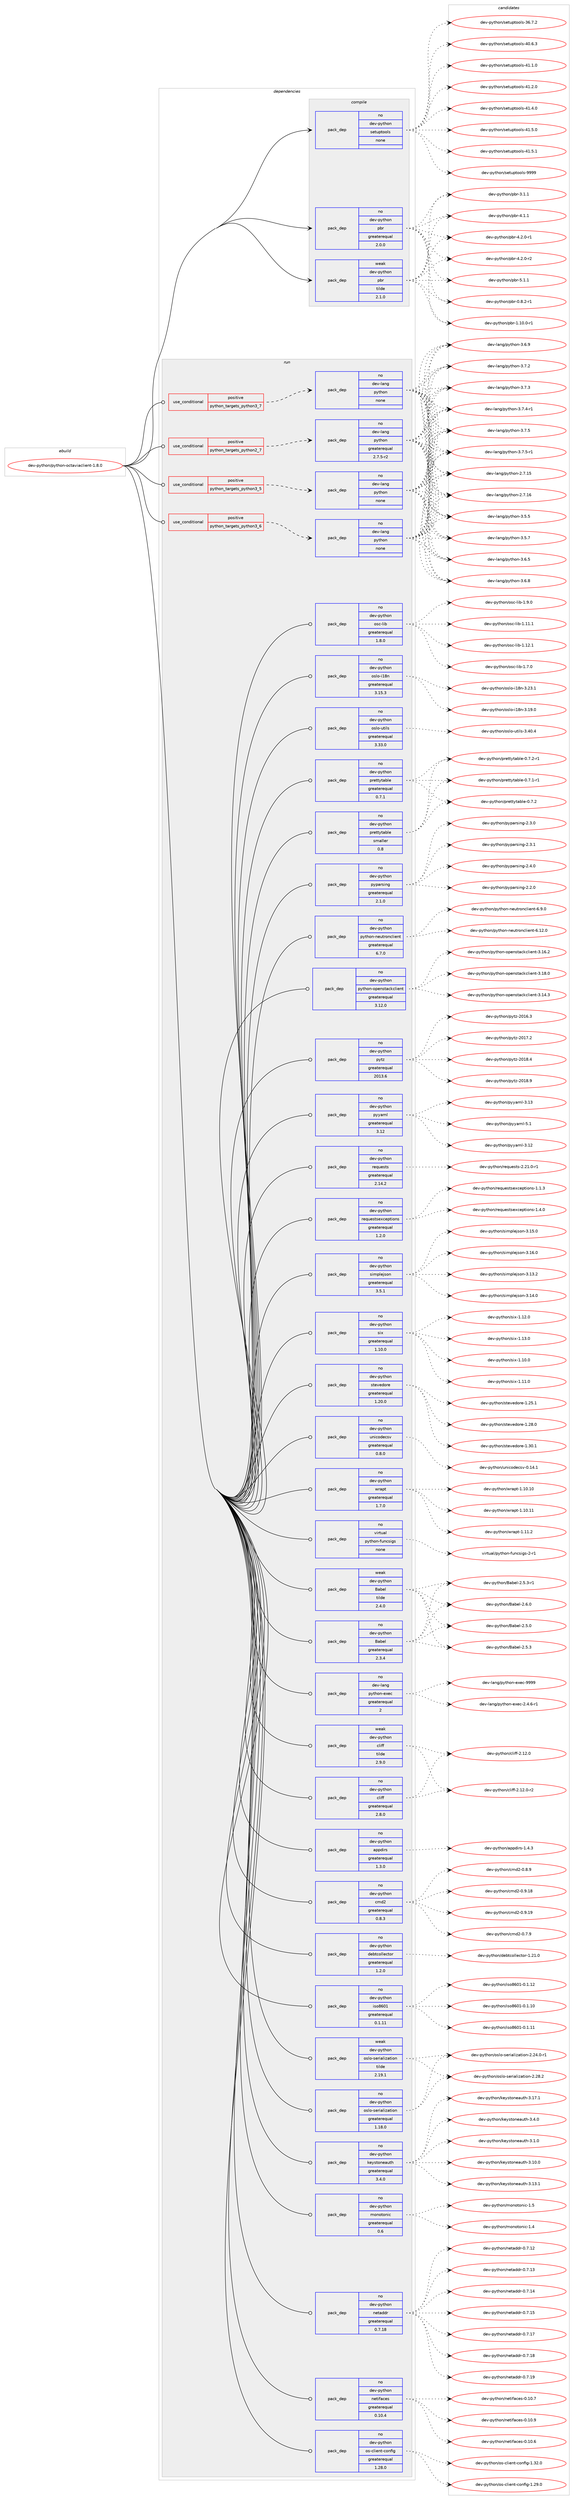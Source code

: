 digraph prolog {

# *************
# Graph options
# *************

newrank=true;
concentrate=true;
compound=true;
graph [rankdir=LR,fontname=Helvetica,fontsize=10,ranksep=1.5];#, ranksep=2.5, nodesep=0.2];
edge  [arrowhead=vee];
node  [fontname=Helvetica,fontsize=10];

# **********
# The ebuild
# **********

subgraph cluster_leftcol {
color=gray;
rank=same;
label=<<i>ebuild</i>>;
id [label="dev-python/python-octaviaclient-1.8.0", color=red, width=4, href="../dev-python/python-octaviaclient-1.8.0.svg"];
}

# ****************
# The dependencies
# ****************

subgraph cluster_midcol {
color=gray;
label=<<i>dependencies</i>>;
subgraph cluster_compile {
fillcolor="#eeeeee";
style=filled;
label=<<i>compile</i>>;
subgraph pack472801 {
dependency632486 [label=<<TABLE BORDER="0" CELLBORDER="1" CELLSPACING="0" CELLPADDING="4" WIDTH="220"><TR><TD ROWSPAN="6" CELLPADDING="30">pack_dep</TD></TR><TR><TD WIDTH="110">no</TD></TR><TR><TD>dev-python</TD></TR><TR><TD>pbr</TD></TR><TR><TD>greaterequal</TD></TR><TR><TD>2.0.0</TD></TR></TABLE>>, shape=none, color=blue];
}
id:e -> dependency632486:w [weight=20,style="solid",arrowhead="vee"];
subgraph pack472802 {
dependency632487 [label=<<TABLE BORDER="0" CELLBORDER="1" CELLSPACING="0" CELLPADDING="4" WIDTH="220"><TR><TD ROWSPAN="6" CELLPADDING="30">pack_dep</TD></TR><TR><TD WIDTH="110">no</TD></TR><TR><TD>dev-python</TD></TR><TR><TD>setuptools</TD></TR><TR><TD>none</TD></TR><TR><TD></TD></TR></TABLE>>, shape=none, color=blue];
}
id:e -> dependency632487:w [weight=20,style="solid",arrowhead="vee"];
subgraph pack472803 {
dependency632488 [label=<<TABLE BORDER="0" CELLBORDER="1" CELLSPACING="0" CELLPADDING="4" WIDTH="220"><TR><TD ROWSPAN="6" CELLPADDING="30">pack_dep</TD></TR><TR><TD WIDTH="110">weak</TD></TR><TR><TD>dev-python</TD></TR><TR><TD>pbr</TD></TR><TR><TD>tilde</TD></TR><TR><TD>2.1.0</TD></TR></TABLE>>, shape=none, color=blue];
}
id:e -> dependency632488:w [weight=20,style="solid",arrowhead="vee"];
}
subgraph cluster_compileandrun {
fillcolor="#eeeeee";
style=filled;
label=<<i>compile and run</i>>;
}
subgraph cluster_run {
fillcolor="#eeeeee";
style=filled;
label=<<i>run</i>>;
subgraph cond147814 {
dependency632489 [label=<<TABLE BORDER="0" CELLBORDER="1" CELLSPACING="0" CELLPADDING="4"><TR><TD ROWSPAN="3" CELLPADDING="10">use_conditional</TD></TR><TR><TD>positive</TD></TR><TR><TD>python_targets_python2_7</TD></TR></TABLE>>, shape=none, color=red];
subgraph pack472804 {
dependency632490 [label=<<TABLE BORDER="0" CELLBORDER="1" CELLSPACING="0" CELLPADDING="4" WIDTH="220"><TR><TD ROWSPAN="6" CELLPADDING="30">pack_dep</TD></TR><TR><TD WIDTH="110">no</TD></TR><TR><TD>dev-lang</TD></TR><TR><TD>python</TD></TR><TR><TD>greaterequal</TD></TR><TR><TD>2.7.5-r2</TD></TR></TABLE>>, shape=none, color=blue];
}
dependency632489:e -> dependency632490:w [weight=20,style="dashed",arrowhead="vee"];
}
id:e -> dependency632489:w [weight=20,style="solid",arrowhead="odot"];
subgraph cond147815 {
dependency632491 [label=<<TABLE BORDER="0" CELLBORDER="1" CELLSPACING="0" CELLPADDING="4"><TR><TD ROWSPAN="3" CELLPADDING="10">use_conditional</TD></TR><TR><TD>positive</TD></TR><TR><TD>python_targets_python3_5</TD></TR></TABLE>>, shape=none, color=red];
subgraph pack472805 {
dependency632492 [label=<<TABLE BORDER="0" CELLBORDER="1" CELLSPACING="0" CELLPADDING="4" WIDTH="220"><TR><TD ROWSPAN="6" CELLPADDING="30">pack_dep</TD></TR><TR><TD WIDTH="110">no</TD></TR><TR><TD>dev-lang</TD></TR><TR><TD>python</TD></TR><TR><TD>none</TD></TR><TR><TD></TD></TR></TABLE>>, shape=none, color=blue];
}
dependency632491:e -> dependency632492:w [weight=20,style="dashed",arrowhead="vee"];
}
id:e -> dependency632491:w [weight=20,style="solid",arrowhead="odot"];
subgraph cond147816 {
dependency632493 [label=<<TABLE BORDER="0" CELLBORDER="1" CELLSPACING="0" CELLPADDING="4"><TR><TD ROWSPAN="3" CELLPADDING="10">use_conditional</TD></TR><TR><TD>positive</TD></TR><TR><TD>python_targets_python3_6</TD></TR></TABLE>>, shape=none, color=red];
subgraph pack472806 {
dependency632494 [label=<<TABLE BORDER="0" CELLBORDER="1" CELLSPACING="0" CELLPADDING="4" WIDTH="220"><TR><TD ROWSPAN="6" CELLPADDING="30">pack_dep</TD></TR><TR><TD WIDTH="110">no</TD></TR><TR><TD>dev-lang</TD></TR><TR><TD>python</TD></TR><TR><TD>none</TD></TR><TR><TD></TD></TR></TABLE>>, shape=none, color=blue];
}
dependency632493:e -> dependency632494:w [weight=20,style="dashed",arrowhead="vee"];
}
id:e -> dependency632493:w [weight=20,style="solid",arrowhead="odot"];
subgraph cond147817 {
dependency632495 [label=<<TABLE BORDER="0" CELLBORDER="1" CELLSPACING="0" CELLPADDING="4"><TR><TD ROWSPAN="3" CELLPADDING="10">use_conditional</TD></TR><TR><TD>positive</TD></TR><TR><TD>python_targets_python3_7</TD></TR></TABLE>>, shape=none, color=red];
subgraph pack472807 {
dependency632496 [label=<<TABLE BORDER="0" CELLBORDER="1" CELLSPACING="0" CELLPADDING="4" WIDTH="220"><TR><TD ROWSPAN="6" CELLPADDING="30">pack_dep</TD></TR><TR><TD WIDTH="110">no</TD></TR><TR><TD>dev-lang</TD></TR><TR><TD>python</TD></TR><TR><TD>none</TD></TR><TR><TD></TD></TR></TABLE>>, shape=none, color=blue];
}
dependency632495:e -> dependency632496:w [weight=20,style="dashed",arrowhead="vee"];
}
id:e -> dependency632495:w [weight=20,style="solid",arrowhead="odot"];
subgraph pack472808 {
dependency632497 [label=<<TABLE BORDER="0" CELLBORDER="1" CELLSPACING="0" CELLPADDING="4" WIDTH="220"><TR><TD ROWSPAN="6" CELLPADDING="30">pack_dep</TD></TR><TR><TD WIDTH="110">no</TD></TR><TR><TD>dev-lang</TD></TR><TR><TD>python-exec</TD></TR><TR><TD>greaterequal</TD></TR><TR><TD>2</TD></TR></TABLE>>, shape=none, color=blue];
}
id:e -> dependency632497:w [weight=20,style="solid",arrowhead="odot"];
subgraph pack472809 {
dependency632498 [label=<<TABLE BORDER="0" CELLBORDER="1" CELLSPACING="0" CELLPADDING="4" WIDTH="220"><TR><TD ROWSPAN="6" CELLPADDING="30">pack_dep</TD></TR><TR><TD WIDTH="110">no</TD></TR><TR><TD>dev-python</TD></TR><TR><TD>Babel</TD></TR><TR><TD>greaterequal</TD></TR><TR><TD>2.3.4</TD></TR></TABLE>>, shape=none, color=blue];
}
id:e -> dependency632498:w [weight=20,style="solid",arrowhead="odot"];
subgraph pack472810 {
dependency632499 [label=<<TABLE BORDER="0" CELLBORDER="1" CELLSPACING="0" CELLPADDING="4" WIDTH="220"><TR><TD ROWSPAN="6" CELLPADDING="30">pack_dep</TD></TR><TR><TD WIDTH="110">no</TD></TR><TR><TD>dev-python</TD></TR><TR><TD>appdirs</TD></TR><TR><TD>greaterequal</TD></TR><TR><TD>1.3.0</TD></TR></TABLE>>, shape=none, color=blue];
}
id:e -> dependency632499:w [weight=20,style="solid",arrowhead="odot"];
subgraph pack472811 {
dependency632500 [label=<<TABLE BORDER="0" CELLBORDER="1" CELLSPACING="0" CELLPADDING="4" WIDTH="220"><TR><TD ROWSPAN="6" CELLPADDING="30">pack_dep</TD></TR><TR><TD WIDTH="110">no</TD></TR><TR><TD>dev-python</TD></TR><TR><TD>cliff</TD></TR><TR><TD>greaterequal</TD></TR><TR><TD>2.8.0</TD></TR></TABLE>>, shape=none, color=blue];
}
id:e -> dependency632500:w [weight=20,style="solid",arrowhead="odot"];
subgraph pack472812 {
dependency632501 [label=<<TABLE BORDER="0" CELLBORDER="1" CELLSPACING="0" CELLPADDING="4" WIDTH="220"><TR><TD ROWSPAN="6" CELLPADDING="30">pack_dep</TD></TR><TR><TD WIDTH="110">no</TD></TR><TR><TD>dev-python</TD></TR><TR><TD>cmd2</TD></TR><TR><TD>greaterequal</TD></TR><TR><TD>0.8.3</TD></TR></TABLE>>, shape=none, color=blue];
}
id:e -> dependency632501:w [weight=20,style="solid",arrowhead="odot"];
subgraph pack472813 {
dependency632502 [label=<<TABLE BORDER="0" CELLBORDER="1" CELLSPACING="0" CELLPADDING="4" WIDTH="220"><TR><TD ROWSPAN="6" CELLPADDING="30">pack_dep</TD></TR><TR><TD WIDTH="110">no</TD></TR><TR><TD>dev-python</TD></TR><TR><TD>debtcollector</TD></TR><TR><TD>greaterequal</TD></TR><TR><TD>1.2.0</TD></TR></TABLE>>, shape=none, color=blue];
}
id:e -> dependency632502:w [weight=20,style="solid",arrowhead="odot"];
subgraph pack472814 {
dependency632503 [label=<<TABLE BORDER="0" CELLBORDER="1" CELLSPACING="0" CELLPADDING="4" WIDTH="220"><TR><TD ROWSPAN="6" CELLPADDING="30">pack_dep</TD></TR><TR><TD WIDTH="110">no</TD></TR><TR><TD>dev-python</TD></TR><TR><TD>iso8601</TD></TR><TR><TD>greaterequal</TD></TR><TR><TD>0.1.11</TD></TR></TABLE>>, shape=none, color=blue];
}
id:e -> dependency632503:w [weight=20,style="solid",arrowhead="odot"];
subgraph pack472815 {
dependency632504 [label=<<TABLE BORDER="0" CELLBORDER="1" CELLSPACING="0" CELLPADDING="4" WIDTH="220"><TR><TD ROWSPAN="6" CELLPADDING="30">pack_dep</TD></TR><TR><TD WIDTH="110">no</TD></TR><TR><TD>dev-python</TD></TR><TR><TD>keystoneauth</TD></TR><TR><TD>greaterequal</TD></TR><TR><TD>3.4.0</TD></TR></TABLE>>, shape=none, color=blue];
}
id:e -> dependency632504:w [weight=20,style="solid",arrowhead="odot"];
subgraph pack472816 {
dependency632505 [label=<<TABLE BORDER="0" CELLBORDER="1" CELLSPACING="0" CELLPADDING="4" WIDTH="220"><TR><TD ROWSPAN="6" CELLPADDING="30">pack_dep</TD></TR><TR><TD WIDTH="110">no</TD></TR><TR><TD>dev-python</TD></TR><TR><TD>monotonic</TD></TR><TR><TD>greaterequal</TD></TR><TR><TD>0.6</TD></TR></TABLE>>, shape=none, color=blue];
}
id:e -> dependency632505:w [weight=20,style="solid",arrowhead="odot"];
subgraph pack472817 {
dependency632506 [label=<<TABLE BORDER="0" CELLBORDER="1" CELLSPACING="0" CELLPADDING="4" WIDTH="220"><TR><TD ROWSPAN="6" CELLPADDING="30">pack_dep</TD></TR><TR><TD WIDTH="110">no</TD></TR><TR><TD>dev-python</TD></TR><TR><TD>netaddr</TD></TR><TR><TD>greaterequal</TD></TR><TR><TD>0.7.18</TD></TR></TABLE>>, shape=none, color=blue];
}
id:e -> dependency632506:w [weight=20,style="solid",arrowhead="odot"];
subgraph pack472818 {
dependency632507 [label=<<TABLE BORDER="0" CELLBORDER="1" CELLSPACING="0" CELLPADDING="4" WIDTH="220"><TR><TD ROWSPAN="6" CELLPADDING="30">pack_dep</TD></TR><TR><TD WIDTH="110">no</TD></TR><TR><TD>dev-python</TD></TR><TR><TD>netifaces</TD></TR><TR><TD>greaterequal</TD></TR><TR><TD>0.10.4</TD></TR></TABLE>>, shape=none, color=blue];
}
id:e -> dependency632507:w [weight=20,style="solid",arrowhead="odot"];
subgraph pack472819 {
dependency632508 [label=<<TABLE BORDER="0" CELLBORDER="1" CELLSPACING="0" CELLPADDING="4" WIDTH="220"><TR><TD ROWSPAN="6" CELLPADDING="30">pack_dep</TD></TR><TR><TD WIDTH="110">no</TD></TR><TR><TD>dev-python</TD></TR><TR><TD>os-client-config</TD></TR><TR><TD>greaterequal</TD></TR><TR><TD>1.28.0</TD></TR></TABLE>>, shape=none, color=blue];
}
id:e -> dependency632508:w [weight=20,style="solid",arrowhead="odot"];
subgraph pack472820 {
dependency632509 [label=<<TABLE BORDER="0" CELLBORDER="1" CELLSPACING="0" CELLPADDING="4" WIDTH="220"><TR><TD ROWSPAN="6" CELLPADDING="30">pack_dep</TD></TR><TR><TD WIDTH="110">no</TD></TR><TR><TD>dev-python</TD></TR><TR><TD>osc-lib</TD></TR><TR><TD>greaterequal</TD></TR><TR><TD>1.8.0</TD></TR></TABLE>>, shape=none, color=blue];
}
id:e -> dependency632509:w [weight=20,style="solid",arrowhead="odot"];
subgraph pack472821 {
dependency632510 [label=<<TABLE BORDER="0" CELLBORDER="1" CELLSPACING="0" CELLPADDING="4" WIDTH="220"><TR><TD ROWSPAN="6" CELLPADDING="30">pack_dep</TD></TR><TR><TD WIDTH="110">no</TD></TR><TR><TD>dev-python</TD></TR><TR><TD>oslo-i18n</TD></TR><TR><TD>greaterequal</TD></TR><TR><TD>3.15.3</TD></TR></TABLE>>, shape=none, color=blue];
}
id:e -> dependency632510:w [weight=20,style="solid",arrowhead="odot"];
subgraph pack472822 {
dependency632511 [label=<<TABLE BORDER="0" CELLBORDER="1" CELLSPACING="0" CELLPADDING="4" WIDTH="220"><TR><TD ROWSPAN="6" CELLPADDING="30">pack_dep</TD></TR><TR><TD WIDTH="110">no</TD></TR><TR><TD>dev-python</TD></TR><TR><TD>oslo-serialization</TD></TR><TR><TD>greaterequal</TD></TR><TR><TD>1.18.0</TD></TR></TABLE>>, shape=none, color=blue];
}
id:e -> dependency632511:w [weight=20,style="solid",arrowhead="odot"];
subgraph pack472823 {
dependency632512 [label=<<TABLE BORDER="0" CELLBORDER="1" CELLSPACING="0" CELLPADDING="4" WIDTH="220"><TR><TD ROWSPAN="6" CELLPADDING="30">pack_dep</TD></TR><TR><TD WIDTH="110">no</TD></TR><TR><TD>dev-python</TD></TR><TR><TD>oslo-utils</TD></TR><TR><TD>greaterequal</TD></TR><TR><TD>3.33.0</TD></TR></TABLE>>, shape=none, color=blue];
}
id:e -> dependency632512:w [weight=20,style="solid",arrowhead="odot"];
subgraph pack472824 {
dependency632513 [label=<<TABLE BORDER="0" CELLBORDER="1" CELLSPACING="0" CELLPADDING="4" WIDTH="220"><TR><TD ROWSPAN="6" CELLPADDING="30">pack_dep</TD></TR><TR><TD WIDTH="110">no</TD></TR><TR><TD>dev-python</TD></TR><TR><TD>prettytable</TD></TR><TR><TD>greaterequal</TD></TR><TR><TD>0.7.1</TD></TR></TABLE>>, shape=none, color=blue];
}
id:e -> dependency632513:w [weight=20,style="solid",arrowhead="odot"];
subgraph pack472825 {
dependency632514 [label=<<TABLE BORDER="0" CELLBORDER="1" CELLSPACING="0" CELLPADDING="4" WIDTH="220"><TR><TD ROWSPAN="6" CELLPADDING="30">pack_dep</TD></TR><TR><TD WIDTH="110">no</TD></TR><TR><TD>dev-python</TD></TR><TR><TD>prettytable</TD></TR><TR><TD>smaller</TD></TR><TR><TD>0.8</TD></TR></TABLE>>, shape=none, color=blue];
}
id:e -> dependency632514:w [weight=20,style="solid",arrowhead="odot"];
subgraph pack472826 {
dependency632515 [label=<<TABLE BORDER="0" CELLBORDER="1" CELLSPACING="0" CELLPADDING="4" WIDTH="220"><TR><TD ROWSPAN="6" CELLPADDING="30">pack_dep</TD></TR><TR><TD WIDTH="110">no</TD></TR><TR><TD>dev-python</TD></TR><TR><TD>pyparsing</TD></TR><TR><TD>greaterequal</TD></TR><TR><TD>2.1.0</TD></TR></TABLE>>, shape=none, color=blue];
}
id:e -> dependency632515:w [weight=20,style="solid",arrowhead="odot"];
subgraph pack472827 {
dependency632516 [label=<<TABLE BORDER="0" CELLBORDER="1" CELLSPACING="0" CELLPADDING="4" WIDTH="220"><TR><TD ROWSPAN="6" CELLPADDING="30">pack_dep</TD></TR><TR><TD WIDTH="110">no</TD></TR><TR><TD>dev-python</TD></TR><TR><TD>python-neutronclient</TD></TR><TR><TD>greaterequal</TD></TR><TR><TD>6.7.0</TD></TR></TABLE>>, shape=none, color=blue];
}
id:e -> dependency632516:w [weight=20,style="solid",arrowhead="odot"];
subgraph pack472828 {
dependency632517 [label=<<TABLE BORDER="0" CELLBORDER="1" CELLSPACING="0" CELLPADDING="4" WIDTH="220"><TR><TD ROWSPAN="6" CELLPADDING="30">pack_dep</TD></TR><TR><TD WIDTH="110">no</TD></TR><TR><TD>dev-python</TD></TR><TR><TD>python-openstackclient</TD></TR><TR><TD>greaterequal</TD></TR><TR><TD>3.12.0</TD></TR></TABLE>>, shape=none, color=blue];
}
id:e -> dependency632517:w [weight=20,style="solid",arrowhead="odot"];
subgraph pack472829 {
dependency632518 [label=<<TABLE BORDER="0" CELLBORDER="1" CELLSPACING="0" CELLPADDING="4" WIDTH="220"><TR><TD ROWSPAN="6" CELLPADDING="30">pack_dep</TD></TR><TR><TD WIDTH="110">no</TD></TR><TR><TD>dev-python</TD></TR><TR><TD>pytz</TD></TR><TR><TD>greaterequal</TD></TR><TR><TD>2013.6</TD></TR></TABLE>>, shape=none, color=blue];
}
id:e -> dependency632518:w [weight=20,style="solid",arrowhead="odot"];
subgraph pack472830 {
dependency632519 [label=<<TABLE BORDER="0" CELLBORDER="1" CELLSPACING="0" CELLPADDING="4" WIDTH="220"><TR><TD ROWSPAN="6" CELLPADDING="30">pack_dep</TD></TR><TR><TD WIDTH="110">no</TD></TR><TR><TD>dev-python</TD></TR><TR><TD>pyyaml</TD></TR><TR><TD>greaterequal</TD></TR><TR><TD>3.12</TD></TR></TABLE>>, shape=none, color=blue];
}
id:e -> dependency632519:w [weight=20,style="solid",arrowhead="odot"];
subgraph pack472831 {
dependency632520 [label=<<TABLE BORDER="0" CELLBORDER="1" CELLSPACING="0" CELLPADDING="4" WIDTH="220"><TR><TD ROWSPAN="6" CELLPADDING="30">pack_dep</TD></TR><TR><TD WIDTH="110">no</TD></TR><TR><TD>dev-python</TD></TR><TR><TD>requests</TD></TR><TR><TD>greaterequal</TD></TR><TR><TD>2.14.2</TD></TR></TABLE>>, shape=none, color=blue];
}
id:e -> dependency632520:w [weight=20,style="solid",arrowhead="odot"];
subgraph pack472832 {
dependency632521 [label=<<TABLE BORDER="0" CELLBORDER="1" CELLSPACING="0" CELLPADDING="4" WIDTH="220"><TR><TD ROWSPAN="6" CELLPADDING="30">pack_dep</TD></TR><TR><TD WIDTH="110">no</TD></TR><TR><TD>dev-python</TD></TR><TR><TD>requestsexceptions</TD></TR><TR><TD>greaterequal</TD></TR><TR><TD>1.2.0</TD></TR></TABLE>>, shape=none, color=blue];
}
id:e -> dependency632521:w [weight=20,style="solid",arrowhead="odot"];
subgraph pack472833 {
dependency632522 [label=<<TABLE BORDER="0" CELLBORDER="1" CELLSPACING="0" CELLPADDING="4" WIDTH="220"><TR><TD ROWSPAN="6" CELLPADDING="30">pack_dep</TD></TR><TR><TD WIDTH="110">no</TD></TR><TR><TD>dev-python</TD></TR><TR><TD>simplejson</TD></TR><TR><TD>greaterequal</TD></TR><TR><TD>3.5.1</TD></TR></TABLE>>, shape=none, color=blue];
}
id:e -> dependency632522:w [weight=20,style="solid",arrowhead="odot"];
subgraph pack472834 {
dependency632523 [label=<<TABLE BORDER="0" CELLBORDER="1" CELLSPACING="0" CELLPADDING="4" WIDTH="220"><TR><TD ROWSPAN="6" CELLPADDING="30">pack_dep</TD></TR><TR><TD WIDTH="110">no</TD></TR><TR><TD>dev-python</TD></TR><TR><TD>six</TD></TR><TR><TD>greaterequal</TD></TR><TR><TD>1.10.0</TD></TR></TABLE>>, shape=none, color=blue];
}
id:e -> dependency632523:w [weight=20,style="solid",arrowhead="odot"];
subgraph pack472835 {
dependency632524 [label=<<TABLE BORDER="0" CELLBORDER="1" CELLSPACING="0" CELLPADDING="4" WIDTH="220"><TR><TD ROWSPAN="6" CELLPADDING="30">pack_dep</TD></TR><TR><TD WIDTH="110">no</TD></TR><TR><TD>dev-python</TD></TR><TR><TD>stevedore</TD></TR><TR><TD>greaterequal</TD></TR><TR><TD>1.20.0</TD></TR></TABLE>>, shape=none, color=blue];
}
id:e -> dependency632524:w [weight=20,style="solid",arrowhead="odot"];
subgraph pack472836 {
dependency632525 [label=<<TABLE BORDER="0" CELLBORDER="1" CELLSPACING="0" CELLPADDING="4" WIDTH="220"><TR><TD ROWSPAN="6" CELLPADDING="30">pack_dep</TD></TR><TR><TD WIDTH="110">no</TD></TR><TR><TD>dev-python</TD></TR><TR><TD>unicodecsv</TD></TR><TR><TD>greaterequal</TD></TR><TR><TD>0.8.0</TD></TR></TABLE>>, shape=none, color=blue];
}
id:e -> dependency632525:w [weight=20,style="solid",arrowhead="odot"];
subgraph pack472837 {
dependency632526 [label=<<TABLE BORDER="0" CELLBORDER="1" CELLSPACING="0" CELLPADDING="4" WIDTH="220"><TR><TD ROWSPAN="6" CELLPADDING="30">pack_dep</TD></TR><TR><TD WIDTH="110">no</TD></TR><TR><TD>dev-python</TD></TR><TR><TD>wrapt</TD></TR><TR><TD>greaterequal</TD></TR><TR><TD>1.7.0</TD></TR></TABLE>>, shape=none, color=blue];
}
id:e -> dependency632526:w [weight=20,style="solid",arrowhead="odot"];
subgraph pack472838 {
dependency632527 [label=<<TABLE BORDER="0" CELLBORDER="1" CELLSPACING="0" CELLPADDING="4" WIDTH="220"><TR><TD ROWSPAN="6" CELLPADDING="30">pack_dep</TD></TR><TR><TD WIDTH="110">no</TD></TR><TR><TD>virtual</TD></TR><TR><TD>python-funcsigs</TD></TR><TR><TD>none</TD></TR><TR><TD></TD></TR></TABLE>>, shape=none, color=blue];
}
id:e -> dependency632527:w [weight=20,style="solid",arrowhead="odot"];
subgraph pack472839 {
dependency632528 [label=<<TABLE BORDER="0" CELLBORDER="1" CELLSPACING="0" CELLPADDING="4" WIDTH="220"><TR><TD ROWSPAN="6" CELLPADDING="30">pack_dep</TD></TR><TR><TD WIDTH="110">weak</TD></TR><TR><TD>dev-python</TD></TR><TR><TD>Babel</TD></TR><TR><TD>tilde</TD></TR><TR><TD>2.4.0</TD></TR></TABLE>>, shape=none, color=blue];
}
id:e -> dependency632528:w [weight=20,style="solid",arrowhead="odot"];
subgraph pack472840 {
dependency632529 [label=<<TABLE BORDER="0" CELLBORDER="1" CELLSPACING="0" CELLPADDING="4" WIDTH="220"><TR><TD ROWSPAN="6" CELLPADDING="30">pack_dep</TD></TR><TR><TD WIDTH="110">weak</TD></TR><TR><TD>dev-python</TD></TR><TR><TD>cliff</TD></TR><TR><TD>tilde</TD></TR><TR><TD>2.9.0</TD></TR></TABLE>>, shape=none, color=blue];
}
id:e -> dependency632529:w [weight=20,style="solid",arrowhead="odot"];
subgraph pack472841 {
dependency632530 [label=<<TABLE BORDER="0" CELLBORDER="1" CELLSPACING="0" CELLPADDING="4" WIDTH="220"><TR><TD ROWSPAN="6" CELLPADDING="30">pack_dep</TD></TR><TR><TD WIDTH="110">weak</TD></TR><TR><TD>dev-python</TD></TR><TR><TD>oslo-serialization</TD></TR><TR><TD>tilde</TD></TR><TR><TD>2.19.1</TD></TR></TABLE>>, shape=none, color=blue];
}
id:e -> dependency632530:w [weight=20,style="solid",arrowhead="odot"];
}
}

# **************
# The candidates
# **************

subgraph cluster_choices {
rank=same;
color=gray;
label=<<i>candidates</i>>;

subgraph choice472801 {
color=black;
nodesep=1;
choice1001011184511212111610411111047112981144548465646504511449 [label="dev-python/pbr-0.8.2-r1", color=red, width=4,href="../dev-python/pbr-0.8.2-r1.svg"];
choice100101118451121211161041111104711298114454946494846484511449 [label="dev-python/pbr-1.10.0-r1", color=red, width=4,href="../dev-python/pbr-1.10.0-r1.svg"];
choice100101118451121211161041111104711298114455146494649 [label="dev-python/pbr-3.1.1", color=red, width=4,href="../dev-python/pbr-3.1.1.svg"];
choice100101118451121211161041111104711298114455246494649 [label="dev-python/pbr-4.1.1", color=red, width=4,href="../dev-python/pbr-4.1.1.svg"];
choice1001011184511212111610411111047112981144552465046484511449 [label="dev-python/pbr-4.2.0-r1", color=red, width=4,href="../dev-python/pbr-4.2.0-r1.svg"];
choice1001011184511212111610411111047112981144552465046484511450 [label="dev-python/pbr-4.2.0-r2", color=red, width=4,href="../dev-python/pbr-4.2.0-r2.svg"];
choice100101118451121211161041111104711298114455346494649 [label="dev-python/pbr-5.1.1", color=red, width=4,href="../dev-python/pbr-5.1.1.svg"];
dependency632486:e -> choice1001011184511212111610411111047112981144548465646504511449:w [style=dotted,weight="100"];
dependency632486:e -> choice100101118451121211161041111104711298114454946494846484511449:w [style=dotted,weight="100"];
dependency632486:e -> choice100101118451121211161041111104711298114455146494649:w [style=dotted,weight="100"];
dependency632486:e -> choice100101118451121211161041111104711298114455246494649:w [style=dotted,weight="100"];
dependency632486:e -> choice1001011184511212111610411111047112981144552465046484511449:w [style=dotted,weight="100"];
dependency632486:e -> choice1001011184511212111610411111047112981144552465046484511450:w [style=dotted,weight="100"];
dependency632486:e -> choice100101118451121211161041111104711298114455346494649:w [style=dotted,weight="100"];
}
subgraph choice472802 {
color=black;
nodesep=1;
choice100101118451121211161041111104711510111611711211611111110811545515446554650 [label="dev-python/setuptools-36.7.2", color=red, width=4,href="../dev-python/setuptools-36.7.2.svg"];
choice100101118451121211161041111104711510111611711211611111110811545524846544651 [label="dev-python/setuptools-40.6.3", color=red, width=4,href="../dev-python/setuptools-40.6.3.svg"];
choice100101118451121211161041111104711510111611711211611111110811545524946494648 [label="dev-python/setuptools-41.1.0", color=red, width=4,href="../dev-python/setuptools-41.1.0.svg"];
choice100101118451121211161041111104711510111611711211611111110811545524946504648 [label="dev-python/setuptools-41.2.0", color=red, width=4,href="../dev-python/setuptools-41.2.0.svg"];
choice100101118451121211161041111104711510111611711211611111110811545524946524648 [label="dev-python/setuptools-41.4.0", color=red, width=4,href="../dev-python/setuptools-41.4.0.svg"];
choice100101118451121211161041111104711510111611711211611111110811545524946534648 [label="dev-python/setuptools-41.5.0", color=red, width=4,href="../dev-python/setuptools-41.5.0.svg"];
choice100101118451121211161041111104711510111611711211611111110811545524946534649 [label="dev-python/setuptools-41.5.1", color=red, width=4,href="../dev-python/setuptools-41.5.1.svg"];
choice10010111845112121116104111110471151011161171121161111111081154557575757 [label="dev-python/setuptools-9999", color=red, width=4,href="../dev-python/setuptools-9999.svg"];
dependency632487:e -> choice100101118451121211161041111104711510111611711211611111110811545515446554650:w [style=dotted,weight="100"];
dependency632487:e -> choice100101118451121211161041111104711510111611711211611111110811545524846544651:w [style=dotted,weight="100"];
dependency632487:e -> choice100101118451121211161041111104711510111611711211611111110811545524946494648:w [style=dotted,weight="100"];
dependency632487:e -> choice100101118451121211161041111104711510111611711211611111110811545524946504648:w [style=dotted,weight="100"];
dependency632487:e -> choice100101118451121211161041111104711510111611711211611111110811545524946524648:w [style=dotted,weight="100"];
dependency632487:e -> choice100101118451121211161041111104711510111611711211611111110811545524946534648:w [style=dotted,weight="100"];
dependency632487:e -> choice100101118451121211161041111104711510111611711211611111110811545524946534649:w [style=dotted,weight="100"];
dependency632487:e -> choice10010111845112121116104111110471151011161171121161111111081154557575757:w [style=dotted,weight="100"];
}
subgraph choice472803 {
color=black;
nodesep=1;
choice1001011184511212111610411111047112981144548465646504511449 [label="dev-python/pbr-0.8.2-r1", color=red, width=4,href="../dev-python/pbr-0.8.2-r1.svg"];
choice100101118451121211161041111104711298114454946494846484511449 [label="dev-python/pbr-1.10.0-r1", color=red, width=4,href="../dev-python/pbr-1.10.0-r1.svg"];
choice100101118451121211161041111104711298114455146494649 [label="dev-python/pbr-3.1.1", color=red, width=4,href="../dev-python/pbr-3.1.1.svg"];
choice100101118451121211161041111104711298114455246494649 [label="dev-python/pbr-4.1.1", color=red, width=4,href="../dev-python/pbr-4.1.1.svg"];
choice1001011184511212111610411111047112981144552465046484511449 [label="dev-python/pbr-4.2.0-r1", color=red, width=4,href="../dev-python/pbr-4.2.0-r1.svg"];
choice1001011184511212111610411111047112981144552465046484511450 [label="dev-python/pbr-4.2.0-r2", color=red, width=4,href="../dev-python/pbr-4.2.0-r2.svg"];
choice100101118451121211161041111104711298114455346494649 [label="dev-python/pbr-5.1.1", color=red, width=4,href="../dev-python/pbr-5.1.1.svg"];
dependency632488:e -> choice1001011184511212111610411111047112981144548465646504511449:w [style=dotted,weight="100"];
dependency632488:e -> choice100101118451121211161041111104711298114454946494846484511449:w [style=dotted,weight="100"];
dependency632488:e -> choice100101118451121211161041111104711298114455146494649:w [style=dotted,weight="100"];
dependency632488:e -> choice100101118451121211161041111104711298114455246494649:w [style=dotted,weight="100"];
dependency632488:e -> choice1001011184511212111610411111047112981144552465046484511449:w [style=dotted,weight="100"];
dependency632488:e -> choice1001011184511212111610411111047112981144552465046484511450:w [style=dotted,weight="100"];
dependency632488:e -> choice100101118451121211161041111104711298114455346494649:w [style=dotted,weight="100"];
}
subgraph choice472804 {
color=black;
nodesep=1;
choice10010111845108971101034711212111610411111045504655464953 [label="dev-lang/python-2.7.15", color=red, width=4,href="../dev-lang/python-2.7.15.svg"];
choice10010111845108971101034711212111610411111045504655464954 [label="dev-lang/python-2.7.16", color=red, width=4,href="../dev-lang/python-2.7.16.svg"];
choice100101118451089711010347112121116104111110455146534653 [label="dev-lang/python-3.5.5", color=red, width=4,href="../dev-lang/python-3.5.5.svg"];
choice100101118451089711010347112121116104111110455146534655 [label="dev-lang/python-3.5.7", color=red, width=4,href="../dev-lang/python-3.5.7.svg"];
choice100101118451089711010347112121116104111110455146544653 [label="dev-lang/python-3.6.5", color=red, width=4,href="../dev-lang/python-3.6.5.svg"];
choice100101118451089711010347112121116104111110455146544656 [label="dev-lang/python-3.6.8", color=red, width=4,href="../dev-lang/python-3.6.8.svg"];
choice100101118451089711010347112121116104111110455146544657 [label="dev-lang/python-3.6.9", color=red, width=4,href="../dev-lang/python-3.6.9.svg"];
choice100101118451089711010347112121116104111110455146554650 [label="dev-lang/python-3.7.2", color=red, width=4,href="../dev-lang/python-3.7.2.svg"];
choice100101118451089711010347112121116104111110455146554651 [label="dev-lang/python-3.7.3", color=red, width=4,href="../dev-lang/python-3.7.3.svg"];
choice1001011184510897110103471121211161041111104551465546524511449 [label="dev-lang/python-3.7.4-r1", color=red, width=4,href="../dev-lang/python-3.7.4-r1.svg"];
choice100101118451089711010347112121116104111110455146554653 [label="dev-lang/python-3.7.5", color=red, width=4,href="../dev-lang/python-3.7.5.svg"];
choice1001011184510897110103471121211161041111104551465546534511449 [label="dev-lang/python-3.7.5-r1", color=red, width=4,href="../dev-lang/python-3.7.5-r1.svg"];
dependency632490:e -> choice10010111845108971101034711212111610411111045504655464953:w [style=dotted,weight="100"];
dependency632490:e -> choice10010111845108971101034711212111610411111045504655464954:w [style=dotted,weight="100"];
dependency632490:e -> choice100101118451089711010347112121116104111110455146534653:w [style=dotted,weight="100"];
dependency632490:e -> choice100101118451089711010347112121116104111110455146534655:w [style=dotted,weight="100"];
dependency632490:e -> choice100101118451089711010347112121116104111110455146544653:w [style=dotted,weight="100"];
dependency632490:e -> choice100101118451089711010347112121116104111110455146544656:w [style=dotted,weight="100"];
dependency632490:e -> choice100101118451089711010347112121116104111110455146544657:w [style=dotted,weight="100"];
dependency632490:e -> choice100101118451089711010347112121116104111110455146554650:w [style=dotted,weight="100"];
dependency632490:e -> choice100101118451089711010347112121116104111110455146554651:w [style=dotted,weight="100"];
dependency632490:e -> choice1001011184510897110103471121211161041111104551465546524511449:w [style=dotted,weight="100"];
dependency632490:e -> choice100101118451089711010347112121116104111110455146554653:w [style=dotted,weight="100"];
dependency632490:e -> choice1001011184510897110103471121211161041111104551465546534511449:w [style=dotted,weight="100"];
}
subgraph choice472805 {
color=black;
nodesep=1;
choice10010111845108971101034711212111610411111045504655464953 [label="dev-lang/python-2.7.15", color=red, width=4,href="../dev-lang/python-2.7.15.svg"];
choice10010111845108971101034711212111610411111045504655464954 [label="dev-lang/python-2.7.16", color=red, width=4,href="../dev-lang/python-2.7.16.svg"];
choice100101118451089711010347112121116104111110455146534653 [label="dev-lang/python-3.5.5", color=red, width=4,href="../dev-lang/python-3.5.5.svg"];
choice100101118451089711010347112121116104111110455146534655 [label="dev-lang/python-3.5.7", color=red, width=4,href="../dev-lang/python-3.5.7.svg"];
choice100101118451089711010347112121116104111110455146544653 [label="dev-lang/python-3.6.5", color=red, width=4,href="../dev-lang/python-3.6.5.svg"];
choice100101118451089711010347112121116104111110455146544656 [label="dev-lang/python-3.6.8", color=red, width=4,href="../dev-lang/python-3.6.8.svg"];
choice100101118451089711010347112121116104111110455146544657 [label="dev-lang/python-3.6.9", color=red, width=4,href="../dev-lang/python-3.6.9.svg"];
choice100101118451089711010347112121116104111110455146554650 [label="dev-lang/python-3.7.2", color=red, width=4,href="../dev-lang/python-3.7.2.svg"];
choice100101118451089711010347112121116104111110455146554651 [label="dev-lang/python-3.7.3", color=red, width=4,href="../dev-lang/python-3.7.3.svg"];
choice1001011184510897110103471121211161041111104551465546524511449 [label="dev-lang/python-3.7.4-r1", color=red, width=4,href="../dev-lang/python-3.7.4-r1.svg"];
choice100101118451089711010347112121116104111110455146554653 [label="dev-lang/python-3.7.5", color=red, width=4,href="../dev-lang/python-3.7.5.svg"];
choice1001011184510897110103471121211161041111104551465546534511449 [label="dev-lang/python-3.7.5-r1", color=red, width=4,href="../dev-lang/python-3.7.5-r1.svg"];
dependency632492:e -> choice10010111845108971101034711212111610411111045504655464953:w [style=dotted,weight="100"];
dependency632492:e -> choice10010111845108971101034711212111610411111045504655464954:w [style=dotted,weight="100"];
dependency632492:e -> choice100101118451089711010347112121116104111110455146534653:w [style=dotted,weight="100"];
dependency632492:e -> choice100101118451089711010347112121116104111110455146534655:w [style=dotted,weight="100"];
dependency632492:e -> choice100101118451089711010347112121116104111110455146544653:w [style=dotted,weight="100"];
dependency632492:e -> choice100101118451089711010347112121116104111110455146544656:w [style=dotted,weight="100"];
dependency632492:e -> choice100101118451089711010347112121116104111110455146544657:w [style=dotted,weight="100"];
dependency632492:e -> choice100101118451089711010347112121116104111110455146554650:w [style=dotted,weight="100"];
dependency632492:e -> choice100101118451089711010347112121116104111110455146554651:w [style=dotted,weight="100"];
dependency632492:e -> choice1001011184510897110103471121211161041111104551465546524511449:w [style=dotted,weight="100"];
dependency632492:e -> choice100101118451089711010347112121116104111110455146554653:w [style=dotted,weight="100"];
dependency632492:e -> choice1001011184510897110103471121211161041111104551465546534511449:w [style=dotted,weight="100"];
}
subgraph choice472806 {
color=black;
nodesep=1;
choice10010111845108971101034711212111610411111045504655464953 [label="dev-lang/python-2.7.15", color=red, width=4,href="../dev-lang/python-2.7.15.svg"];
choice10010111845108971101034711212111610411111045504655464954 [label="dev-lang/python-2.7.16", color=red, width=4,href="../dev-lang/python-2.7.16.svg"];
choice100101118451089711010347112121116104111110455146534653 [label="dev-lang/python-3.5.5", color=red, width=4,href="../dev-lang/python-3.5.5.svg"];
choice100101118451089711010347112121116104111110455146534655 [label="dev-lang/python-3.5.7", color=red, width=4,href="../dev-lang/python-3.5.7.svg"];
choice100101118451089711010347112121116104111110455146544653 [label="dev-lang/python-3.6.5", color=red, width=4,href="../dev-lang/python-3.6.5.svg"];
choice100101118451089711010347112121116104111110455146544656 [label="dev-lang/python-3.6.8", color=red, width=4,href="../dev-lang/python-3.6.8.svg"];
choice100101118451089711010347112121116104111110455146544657 [label="dev-lang/python-3.6.9", color=red, width=4,href="../dev-lang/python-3.6.9.svg"];
choice100101118451089711010347112121116104111110455146554650 [label="dev-lang/python-3.7.2", color=red, width=4,href="../dev-lang/python-3.7.2.svg"];
choice100101118451089711010347112121116104111110455146554651 [label="dev-lang/python-3.7.3", color=red, width=4,href="../dev-lang/python-3.7.3.svg"];
choice1001011184510897110103471121211161041111104551465546524511449 [label="dev-lang/python-3.7.4-r1", color=red, width=4,href="../dev-lang/python-3.7.4-r1.svg"];
choice100101118451089711010347112121116104111110455146554653 [label="dev-lang/python-3.7.5", color=red, width=4,href="../dev-lang/python-3.7.5.svg"];
choice1001011184510897110103471121211161041111104551465546534511449 [label="dev-lang/python-3.7.5-r1", color=red, width=4,href="../dev-lang/python-3.7.5-r1.svg"];
dependency632494:e -> choice10010111845108971101034711212111610411111045504655464953:w [style=dotted,weight="100"];
dependency632494:e -> choice10010111845108971101034711212111610411111045504655464954:w [style=dotted,weight="100"];
dependency632494:e -> choice100101118451089711010347112121116104111110455146534653:w [style=dotted,weight="100"];
dependency632494:e -> choice100101118451089711010347112121116104111110455146534655:w [style=dotted,weight="100"];
dependency632494:e -> choice100101118451089711010347112121116104111110455146544653:w [style=dotted,weight="100"];
dependency632494:e -> choice100101118451089711010347112121116104111110455146544656:w [style=dotted,weight="100"];
dependency632494:e -> choice100101118451089711010347112121116104111110455146544657:w [style=dotted,weight="100"];
dependency632494:e -> choice100101118451089711010347112121116104111110455146554650:w [style=dotted,weight="100"];
dependency632494:e -> choice100101118451089711010347112121116104111110455146554651:w [style=dotted,weight="100"];
dependency632494:e -> choice1001011184510897110103471121211161041111104551465546524511449:w [style=dotted,weight="100"];
dependency632494:e -> choice100101118451089711010347112121116104111110455146554653:w [style=dotted,weight="100"];
dependency632494:e -> choice1001011184510897110103471121211161041111104551465546534511449:w [style=dotted,weight="100"];
}
subgraph choice472807 {
color=black;
nodesep=1;
choice10010111845108971101034711212111610411111045504655464953 [label="dev-lang/python-2.7.15", color=red, width=4,href="../dev-lang/python-2.7.15.svg"];
choice10010111845108971101034711212111610411111045504655464954 [label="dev-lang/python-2.7.16", color=red, width=4,href="../dev-lang/python-2.7.16.svg"];
choice100101118451089711010347112121116104111110455146534653 [label="dev-lang/python-3.5.5", color=red, width=4,href="../dev-lang/python-3.5.5.svg"];
choice100101118451089711010347112121116104111110455146534655 [label="dev-lang/python-3.5.7", color=red, width=4,href="../dev-lang/python-3.5.7.svg"];
choice100101118451089711010347112121116104111110455146544653 [label="dev-lang/python-3.6.5", color=red, width=4,href="../dev-lang/python-3.6.5.svg"];
choice100101118451089711010347112121116104111110455146544656 [label="dev-lang/python-3.6.8", color=red, width=4,href="../dev-lang/python-3.6.8.svg"];
choice100101118451089711010347112121116104111110455146544657 [label="dev-lang/python-3.6.9", color=red, width=4,href="../dev-lang/python-3.6.9.svg"];
choice100101118451089711010347112121116104111110455146554650 [label="dev-lang/python-3.7.2", color=red, width=4,href="../dev-lang/python-3.7.2.svg"];
choice100101118451089711010347112121116104111110455146554651 [label="dev-lang/python-3.7.3", color=red, width=4,href="../dev-lang/python-3.7.3.svg"];
choice1001011184510897110103471121211161041111104551465546524511449 [label="dev-lang/python-3.7.4-r1", color=red, width=4,href="../dev-lang/python-3.7.4-r1.svg"];
choice100101118451089711010347112121116104111110455146554653 [label="dev-lang/python-3.7.5", color=red, width=4,href="../dev-lang/python-3.7.5.svg"];
choice1001011184510897110103471121211161041111104551465546534511449 [label="dev-lang/python-3.7.5-r1", color=red, width=4,href="../dev-lang/python-3.7.5-r1.svg"];
dependency632496:e -> choice10010111845108971101034711212111610411111045504655464953:w [style=dotted,weight="100"];
dependency632496:e -> choice10010111845108971101034711212111610411111045504655464954:w [style=dotted,weight="100"];
dependency632496:e -> choice100101118451089711010347112121116104111110455146534653:w [style=dotted,weight="100"];
dependency632496:e -> choice100101118451089711010347112121116104111110455146534655:w [style=dotted,weight="100"];
dependency632496:e -> choice100101118451089711010347112121116104111110455146544653:w [style=dotted,weight="100"];
dependency632496:e -> choice100101118451089711010347112121116104111110455146544656:w [style=dotted,weight="100"];
dependency632496:e -> choice100101118451089711010347112121116104111110455146544657:w [style=dotted,weight="100"];
dependency632496:e -> choice100101118451089711010347112121116104111110455146554650:w [style=dotted,weight="100"];
dependency632496:e -> choice100101118451089711010347112121116104111110455146554651:w [style=dotted,weight="100"];
dependency632496:e -> choice1001011184510897110103471121211161041111104551465546524511449:w [style=dotted,weight="100"];
dependency632496:e -> choice100101118451089711010347112121116104111110455146554653:w [style=dotted,weight="100"];
dependency632496:e -> choice1001011184510897110103471121211161041111104551465546534511449:w [style=dotted,weight="100"];
}
subgraph choice472808 {
color=black;
nodesep=1;
choice10010111845108971101034711212111610411111045101120101994550465246544511449 [label="dev-lang/python-exec-2.4.6-r1", color=red, width=4,href="../dev-lang/python-exec-2.4.6-r1.svg"];
choice10010111845108971101034711212111610411111045101120101994557575757 [label="dev-lang/python-exec-9999", color=red, width=4,href="../dev-lang/python-exec-9999.svg"];
dependency632497:e -> choice10010111845108971101034711212111610411111045101120101994550465246544511449:w [style=dotted,weight="100"];
dependency632497:e -> choice10010111845108971101034711212111610411111045101120101994557575757:w [style=dotted,weight="100"];
}
subgraph choice472809 {
color=black;
nodesep=1;
choice1001011184511212111610411111047669798101108455046534648 [label="dev-python/Babel-2.5.0", color=red, width=4,href="../dev-python/Babel-2.5.0.svg"];
choice1001011184511212111610411111047669798101108455046534651 [label="dev-python/Babel-2.5.3", color=red, width=4,href="../dev-python/Babel-2.5.3.svg"];
choice10010111845112121116104111110476697981011084550465346514511449 [label="dev-python/Babel-2.5.3-r1", color=red, width=4,href="../dev-python/Babel-2.5.3-r1.svg"];
choice1001011184511212111610411111047669798101108455046544648 [label="dev-python/Babel-2.6.0", color=red, width=4,href="../dev-python/Babel-2.6.0.svg"];
dependency632498:e -> choice1001011184511212111610411111047669798101108455046534648:w [style=dotted,weight="100"];
dependency632498:e -> choice1001011184511212111610411111047669798101108455046534651:w [style=dotted,weight="100"];
dependency632498:e -> choice10010111845112121116104111110476697981011084550465346514511449:w [style=dotted,weight="100"];
dependency632498:e -> choice1001011184511212111610411111047669798101108455046544648:w [style=dotted,weight="100"];
}
subgraph choice472810 {
color=black;
nodesep=1;
choice100101118451121211161041111104797112112100105114115454946524651 [label="dev-python/appdirs-1.4.3", color=red, width=4,href="../dev-python/appdirs-1.4.3.svg"];
dependency632499:e -> choice100101118451121211161041111104797112112100105114115454946524651:w [style=dotted,weight="100"];
}
subgraph choice472811 {
color=black;
nodesep=1;
choice10010111845112121116104111110479910810510210245504649504648 [label="dev-python/cliff-2.12.0", color=red, width=4,href="../dev-python/cliff-2.12.0.svg"];
choice100101118451121211161041111104799108105102102455046495046484511450 [label="dev-python/cliff-2.12.0-r2", color=red, width=4,href="../dev-python/cliff-2.12.0-r2.svg"];
dependency632500:e -> choice10010111845112121116104111110479910810510210245504649504648:w [style=dotted,weight="100"];
dependency632500:e -> choice100101118451121211161041111104799108105102102455046495046484511450:w [style=dotted,weight="100"];
}
subgraph choice472812 {
color=black;
nodesep=1;
choice10010111845112121116104111110479910910050454846554657 [label="dev-python/cmd2-0.7.9", color=red, width=4,href="../dev-python/cmd2-0.7.9.svg"];
choice10010111845112121116104111110479910910050454846564657 [label="dev-python/cmd2-0.8.9", color=red, width=4,href="../dev-python/cmd2-0.8.9.svg"];
choice1001011184511212111610411111047991091005045484657464956 [label="dev-python/cmd2-0.9.18", color=red, width=4,href="../dev-python/cmd2-0.9.18.svg"];
choice1001011184511212111610411111047991091005045484657464957 [label="dev-python/cmd2-0.9.19", color=red, width=4,href="../dev-python/cmd2-0.9.19.svg"];
dependency632501:e -> choice10010111845112121116104111110479910910050454846554657:w [style=dotted,weight="100"];
dependency632501:e -> choice10010111845112121116104111110479910910050454846564657:w [style=dotted,weight="100"];
dependency632501:e -> choice1001011184511212111610411111047991091005045484657464956:w [style=dotted,weight="100"];
dependency632501:e -> choice1001011184511212111610411111047991091005045484657464957:w [style=dotted,weight="100"];
}
subgraph choice472813 {
color=black;
nodesep=1;
choice100101118451121211161041111104710010198116991111081081019911611111445494650494648 [label="dev-python/debtcollector-1.21.0", color=red, width=4,href="../dev-python/debtcollector-1.21.0.svg"];
dependency632502:e -> choice100101118451121211161041111104710010198116991111081081019911611111445494650494648:w [style=dotted,weight="100"];
}
subgraph choice472814 {
color=black;
nodesep=1;
choice10010111845112121116104111110471051151115654484945484649464948 [label="dev-python/iso8601-0.1.10", color=red, width=4,href="../dev-python/iso8601-0.1.10.svg"];
choice10010111845112121116104111110471051151115654484945484649464949 [label="dev-python/iso8601-0.1.11", color=red, width=4,href="../dev-python/iso8601-0.1.11.svg"];
choice10010111845112121116104111110471051151115654484945484649464950 [label="dev-python/iso8601-0.1.12", color=red, width=4,href="../dev-python/iso8601-0.1.12.svg"];
dependency632503:e -> choice10010111845112121116104111110471051151115654484945484649464948:w [style=dotted,weight="100"];
dependency632503:e -> choice10010111845112121116104111110471051151115654484945484649464949:w [style=dotted,weight="100"];
dependency632503:e -> choice10010111845112121116104111110471051151115654484945484649464950:w [style=dotted,weight="100"];
}
subgraph choice472815 {
color=black;
nodesep=1;
choice100101118451121211161041111104710710112111511611111010197117116104455146494648 [label="dev-python/keystoneauth-3.1.0", color=red, width=4,href="../dev-python/keystoneauth-3.1.0.svg"];
choice10010111845112121116104111110471071011211151161111101019711711610445514649484648 [label="dev-python/keystoneauth-3.10.0", color=red, width=4,href="../dev-python/keystoneauth-3.10.0.svg"];
choice10010111845112121116104111110471071011211151161111101019711711610445514649514649 [label="dev-python/keystoneauth-3.13.1", color=red, width=4,href="../dev-python/keystoneauth-3.13.1.svg"];
choice10010111845112121116104111110471071011211151161111101019711711610445514649554649 [label="dev-python/keystoneauth-3.17.1", color=red, width=4,href="../dev-python/keystoneauth-3.17.1.svg"];
choice100101118451121211161041111104710710112111511611111010197117116104455146524648 [label="dev-python/keystoneauth-3.4.0", color=red, width=4,href="../dev-python/keystoneauth-3.4.0.svg"];
dependency632504:e -> choice100101118451121211161041111104710710112111511611111010197117116104455146494648:w [style=dotted,weight="100"];
dependency632504:e -> choice10010111845112121116104111110471071011211151161111101019711711610445514649484648:w [style=dotted,weight="100"];
dependency632504:e -> choice10010111845112121116104111110471071011211151161111101019711711610445514649514649:w [style=dotted,weight="100"];
dependency632504:e -> choice10010111845112121116104111110471071011211151161111101019711711610445514649554649:w [style=dotted,weight="100"];
dependency632504:e -> choice100101118451121211161041111104710710112111511611111010197117116104455146524648:w [style=dotted,weight="100"];
}
subgraph choice472816 {
color=black;
nodesep=1;
choice10010111845112121116104111110471091111101111161111101059945494652 [label="dev-python/monotonic-1.4", color=red, width=4,href="../dev-python/monotonic-1.4.svg"];
choice10010111845112121116104111110471091111101111161111101059945494653 [label="dev-python/monotonic-1.5", color=red, width=4,href="../dev-python/monotonic-1.5.svg"];
dependency632505:e -> choice10010111845112121116104111110471091111101111161111101059945494652:w [style=dotted,weight="100"];
dependency632505:e -> choice10010111845112121116104111110471091111101111161111101059945494653:w [style=dotted,weight="100"];
}
subgraph choice472817 {
color=black;
nodesep=1;
choice10010111845112121116104111110471101011169710010011445484655464950 [label="dev-python/netaddr-0.7.12", color=red, width=4,href="../dev-python/netaddr-0.7.12.svg"];
choice10010111845112121116104111110471101011169710010011445484655464951 [label="dev-python/netaddr-0.7.13", color=red, width=4,href="../dev-python/netaddr-0.7.13.svg"];
choice10010111845112121116104111110471101011169710010011445484655464952 [label="dev-python/netaddr-0.7.14", color=red, width=4,href="../dev-python/netaddr-0.7.14.svg"];
choice10010111845112121116104111110471101011169710010011445484655464953 [label="dev-python/netaddr-0.7.15", color=red, width=4,href="../dev-python/netaddr-0.7.15.svg"];
choice10010111845112121116104111110471101011169710010011445484655464955 [label="dev-python/netaddr-0.7.17", color=red, width=4,href="../dev-python/netaddr-0.7.17.svg"];
choice10010111845112121116104111110471101011169710010011445484655464956 [label="dev-python/netaddr-0.7.18", color=red, width=4,href="../dev-python/netaddr-0.7.18.svg"];
choice10010111845112121116104111110471101011169710010011445484655464957 [label="dev-python/netaddr-0.7.19", color=red, width=4,href="../dev-python/netaddr-0.7.19.svg"];
dependency632506:e -> choice10010111845112121116104111110471101011169710010011445484655464950:w [style=dotted,weight="100"];
dependency632506:e -> choice10010111845112121116104111110471101011169710010011445484655464951:w [style=dotted,weight="100"];
dependency632506:e -> choice10010111845112121116104111110471101011169710010011445484655464952:w [style=dotted,weight="100"];
dependency632506:e -> choice10010111845112121116104111110471101011169710010011445484655464953:w [style=dotted,weight="100"];
dependency632506:e -> choice10010111845112121116104111110471101011169710010011445484655464955:w [style=dotted,weight="100"];
dependency632506:e -> choice10010111845112121116104111110471101011169710010011445484655464956:w [style=dotted,weight="100"];
dependency632506:e -> choice10010111845112121116104111110471101011169710010011445484655464957:w [style=dotted,weight="100"];
}
subgraph choice472818 {
color=black;
nodesep=1;
choice1001011184511212111610411111047110101116105102979910111545484649484654 [label="dev-python/netifaces-0.10.6", color=red, width=4,href="../dev-python/netifaces-0.10.6.svg"];
choice1001011184511212111610411111047110101116105102979910111545484649484655 [label="dev-python/netifaces-0.10.7", color=red, width=4,href="../dev-python/netifaces-0.10.7.svg"];
choice1001011184511212111610411111047110101116105102979910111545484649484657 [label="dev-python/netifaces-0.10.9", color=red, width=4,href="../dev-python/netifaces-0.10.9.svg"];
dependency632507:e -> choice1001011184511212111610411111047110101116105102979910111545484649484654:w [style=dotted,weight="100"];
dependency632507:e -> choice1001011184511212111610411111047110101116105102979910111545484649484655:w [style=dotted,weight="100"];
dependency632507:e -> choice1001011184511212111610411111047110101116105102979910111545484649484657:w [style=dotted,weight="100"];
}
subgraph choice472819 {
color=black;
nodesep=1;
choice10010111845112121116104111110471111154599108105101110116459911111010210510345494650574648 [label="dev-python/os-client-config-1.29.0", color=red, width=4,href="../dev-python/os-client-config-1.29.0.svg"];
choice10010111845112121116104111110471111154599108105101110116459911111010210510345494651504648 [label="dev-python/os-client-config-1.32.0", color=red, width=4,href="../dev-python/os-client-config-1.32.0.svg"];
dependency632508:e -> choice10010111845112121116104111110471111154599108105101110116459911111010210510345494650574648:w [style=dotted,weight="100"];
dependency632508:e -> choice10010111845112121116104111110471111154599108105101110116459911111010210510345494651504648:w [style=dotted,weight="100"];
}
subgraph choice472820 {
color=black;
nodesep=1;
choice100101118451121211161041111104711111599451081059845494649494649 [label="dev-python/osc-lib-1.11.1", color=red, width=4,href="../dev-python/osc-lib-1.11.1.svg"];
choice100101118451121211161041111104711111599451081059845494649504649 [label="dev-python/osc-lib-1.12.1", color=red, width=4,href="../dev-python/osc-lib-1.12.1.svg"];
choice1001011184511212111610411111047111115994510810598454946554648 [label="dev-python/osc-lib-1.7.0", color=red, width=4,href="../dev-python/osc-lib-1.7.0.svg"];
choice1001011184511212111610411111047111115994510810598454946574648 [label="dev-python/osc-lib-1.9.0", color=red, width=4,href="../dev-python/osc-lib-1.9.0.svg"];
dependency632509:e -> choice100101118451121211161041111104711111599451081059845494649494649:w [style=dotted,weight="100"];
dependency632509:e -> choice100101118451121211161041111104711111599451081059845494649504649:w [style=dotted,weight="100"];
dependency632509:e -> choice1001011184511212111610411111047111115994510810598454946554648:w [style=dotted,weight="100"];
dependency632509:e -> choice1001011184511212111610411111047111115994510810598454946574648:w [style=dotted,weight="100"];
}
subgraph choice472821 {
color=black;
nodesep=1;
choice100101118451121211161041111104711111510811145105495611045514649574648 [label="dev-python/oslo-i18n-3.19.0", color=red, width=4,href="../dev-python/oslo-i18n-3.19.0.svg"];
choice100101118451121211161041111104711111510811145105495611045514650514649 [label="dev-python/oslo-i18n-3.23.1", color=red, width=4,href="../dev-python/oslo-i18n-3.23.1.svg"];
dependency632510:e -> choice100101118451121211161041111104711111510811145105495611045514649574648:w [style=dotted,weight="100"];
dependency632510:e -> choice100101118451121211161041111104711111510811145105495611045514650514649:w [style=dotted,weight="100"];
}
subgraph choice472822 {
color=black;
nodesep=1;
choice1001011184511212111610411111047111115108111451151011141059710810512297116105111110455046505246484511449 [label="dev-python/oslo-serialization-2.24.0-r1", color=red, width=4,href="../dev-python/oslo-serialization-2.24.0-r1.svg"];
choice100101118451121211161041111104711111510811145115101114105971081051229711610511111045504650564650 [label="dev-python/oslo-serialization-2.28.2", color=red, width=4,href="../dev-python/oslo-serialization-2.28.2.svg"];
dependency632511:e -> choice1001011184511212111610411111047111115108111451151011141059710810512297116105111110455046505246484511449:w [style=dotted,weight="100"];
dependency632511:e -> choice100101118451121211161041111104711111510811145115101114105971081051229711610511111045504650564650:w [style=dotted,weight="100"];
}
subgraph choice472823 {
color=black;
nodesep=1;
choice10010111845112121116104111110471111151081114511711610510811545514652484652 [label="dev-python/oslo-utils-3.40.4", color=red, width=4,href="../dev-python/oslo-utils-3.40.4.svg"];
dependency632512:e -> choice10010111845112121116104111110471111151081114511711610510811545514652484652:w [style=dotted,weight="100"];
}
subgraph choice472824 {
color=black;
nodesep=1;
choice100101118451121211161041111104711211410111611612111697981081014548465546494511449 [label="dev-python/prettytable-0.7.1-r1", color=red, width=4,href="../dev-python/prettytable-0.7.1-r1.svg"];
choice10010111845112121116104111110471121141011161161211169798108101454846554650 [label="dev-python/prettytable-0.7.2", color=red, width=4,href="../dev-python/prettytable-0.7.2.svg"];
choice100101118451121211161041111104711211410111611612111697981081014548465546504511449 [label="dev-python/prettytable-0.7.2-r1", color=red, width=4,href="../dev-python/prettytable-0.7.2-r1.svg"];
dependency632513:e -> choice100101118451121211161041111104711211410111611612111697981081014548465546494511449:w [style=dotted,weight="100"];
dependency632513:e -> choice10010111845112121116104111110471121141011161161211169798108101454846554650:w [style=dotted,weight="100"];
dependency632513:e -> choice100101118451121211161041111104711211410111611612111697981081014548465546504511449:w [style=dotted,weight="100"];
}
subgraph choice472825 {
color=black;
nodesep=1;
choice100101118451121211161041111104711211410111611612111697981081014548465546494511449 [label="dev-python/prettytable-0.7.1-r1", color=red, width=4,href="../dev-python/prettytable-0.7.1-r1.svg"];
choice10010111845112121116104111110471121141011161161211169798108101454846554650 [label="dev-python/prettytable-0.7.2", color=red, width=4,href="../dev-python/prettytable-0.7.2.svg"];
choice100101118451121211161041111104711211410111611612111697981081014548465546504511449 [label="dev-python/prettytable-0.7.2-r1", color=red, width=4,href="../dev-python/prettytable-0.7.2-r1.svg"];
dependency632514:e -> choice100101118451121211161041111104711211410111611612111697981081014548465546494511449:w [style=dotted,weight="100"];
dependency632514:e -> choice10010111845112121116104111110471121141011161161211169798108101454846554650:w [style=dotted,weight="100"];
dependency632514:e -> choice100101118451121211161041111104711211410111611612111697981081014548465546504511449:w [style=dotted,weight="100"];
}
subgraph choice472826 {
color=black;
nodesep=1;
choice100101118451121211161041111104711212111297114115105110103455046504648 [label="dev-python/pyparsing-2.2.0", color=red, width=4,href="../dev-python/pyparsing-2.2.0.svg"];
choice100101118451121211161041111104711212111297114115105110103455046514648 [label="dev-python/pyparsing-2.3.0", color=red, width=4,href="../dev-python/pyparsing-2.3.0.svg"];
choice100101118451121211161041111104711212111297114115105110103455046514649 [label="dev-python/pyparsing-2.3.1", color=red, width=4,href="../dev-python/pyparsing-2.3.1.svg"];
choice100101118451121211161041111104711212111297114115105110103455046524648 [label="dev-python/pyparsing-2.4.0", color=red, width=4,href="../dev-python/pyparsing-2.4.0.svg"];
dependency632515:e -> choice100101118451121211161041111104711212111297114115105110103455046504648:w [style=dotted,weight="100"];
dependency632515:e -> choice100101118451121211161041111104711212111297114115105110103455046514648:w [style=dotted,weight="100"];
dependency632515:e -> choice100101118451121211161041111104711212111297114115105110103455046514649:w [style=dotted,weight="100"];
dependency632515:e -> choice100101118451121211161041111104711212111297114115105110103455046524648:w [style=dotted,weight="100"];
}
subgraph choice472827 {
color=black;
nodesep=1;
choice1001011184511212111610411111047112121116104111110451101011171161141111109910810510111011645544649504648 [label="dev-python/python-neutronclient-6.12.0", color=red, width=4,href="../dev-python/python-neutronclient-6.12.0.svg"];
choice10010111845112121116104111110471121211161041111104511010111711611411111099108105101110116455446574648 [label="dev-python/python-neutronclient-6.9.0", color=red, width=4,href="../dev-python/python-neutronclient-6.9.0.svg"];
dependency632516:e -> choice1001011184511212111610411111047112121116104111110451101011171161141111109910810510111011645544649504648:w [style=dotted,weight="100"];
dependency632516:e -> choice10010111845112121116104111110471121211161041111104511010111711611411111099108105101110116455446574648:w [style=dotted,weight="100"];
}
subgraph choice472828 {
color=black;
nodesep=1;
choice10010111845112121116104111110471121211161041111104511111210111011511697991079910810510111011645514649524651 [label="dev-python/python-openstackclient-3.14.3", color=red, width=4,href="../dev-python/python-openstackclient-3.14.3.svg"];
choice10010111845112121116104111110471121211161041111104511111210111011511697991079910810510111011645514649544650 [label="dev-python/python-openstackclient-3.16.2", color=red, width=4,href="../dev-python/python-openstackclient-3.16.2.svg"];
choice10010111845112121116104111110471121211161041111104511111210111011511697991079910810510111011645514649564648 [label="dev-python/python-openstackclient-3.18.0", color=red, width=4,href="../dev-python/python-openstackclient-3.18.0.svg"];
dependency632517:e -> choice10010111845112121116104111110471121211161041111104511111210111011511697991079910810510111011645514649524651:w [style=dotted,weight="100"];
dependency632517:e -> choice10010111845112121116104111110471121211161041111104511111210111011511697991079910810510111011645514649544650:w [style=dotted,weight="100"];
dependency632517:e -> choice10010111845112121116104111110471121211161041111104511111210111011511697991079910810510111011645514649564648:w [style=dotted,weight="100"];
}
subgraph choice472829 {
color=black;
nodesep=1;
choice100101118451121211161041111104711212111612245504849544651 [label="dev-python/pytz-2016.3", color=red, width=4,href="../dev-python/pytz-2016.3.svg"];
choice100101118451121211161041111104711212111612245504849554650 [label="dev-python/pytz-2017.2", color=red, width=4,href="../dev-python/pytz-2017.2.svg"];
choice100101118451121211161041111104711212111612245504849564652 [label="dev-python/pytz-2018.4", color=red, width=4,href="../dev-python/pytz-2018.4.svg"];
choice100101118451121211161041111104711212111612245504849564657 [label="dev-python/pytz-2018.9", color=red, width=4,href="../dev-python/pytz-2018.9.svg"];
dependency632518:e -> choice100101118451121211161041111104711212111612245504849544651:w [style=dotted,weight="100"];
dependency632518:e -> choice100101118451121211161041111104711212111612245504849554650:w [style=dotted,weight="100"];
dependency632518:e -> choice100101118451121211161041111104711212111612245504849564652:w [style=dotted,weight="100"];
dependency632518:e -> choice100101118451121211161041111104711212111612245504849564657:w [style=dotted,weight="100"];
}
subgraph choice472830 {
color=black;
nodesep=1;
choice1001011184511212111610411111047112121121971091084551464950 [label="dev-python/pyyaml-3.12", color=red, width=4,href="../dev-python/pyyaml-3.12.svg"];
choice1001011184511212111610411111047112121121971091084551464951 [label="dev-python/pyyaml-3.13", color=red, width=4,href="../dev-python/pyyaml-3.13.svg"];
choice10010111845112121116104111110471121211219710910845534649 [label="dev-python/pyyaml-5.1", color=red, width=4,href="../dev-python/pyyaml-5.1.svg"];
dependency632519:e -> choice1001011184511212111610411111047112121121971091084551464950:w [style=dotted,weight="100"];
dependency632519:e -> choice1001011184511212111610411111047112121121971091084551464951:w [style=dotted,weight="100"];
dependency632519:e -> choice10010111845112121116104111110471121211219710910845534649:w [style=dotted,weight="100"];
}
subgraph choice472831 {
color=black;
nodesep=1;
choice1001011184511212111610411111047114101113117101115116115455046504946484511449 [label="dev-python/requests-2.21.0-r1", color=red, width=4,href="../dev-python/requests-2.21.0-r1.svg"];
dependency632520:e -> choice1001011184511212111610411111047114101113117101115116115455046504946484511449:w [style=dotted,weight="100"];
}
subgraph choice472832 {
color=black;
nodesep=1;
choice100101118451121211161041111104711410111311710111511611510112099101112116105111110115454946494651 [label="dev-python/requestsexceptions-1.1.3", color=red, width=4,href="../dev-python/requestsexceptions-1.1.3.svg"];
choice100101118451121211161041111104711410111311710111511611510112099101112116105111110115454946524648 [label="dev-python/requestsexceptions-1.4.0", color=red, width=4,href="../dev-python/requestsexceptions-1.4.0.svg"];
dependency632521:e -> choice100101118451121211161041111104711410111311710111511611510112099101112116105111110115454946494651:w [style=dotted,weight="100"];
dependency632521:e -> choice100101118451121211161041111104711410111311710111511611510112099101112116105111110115454946524648:w [style=dotted,weight="100"];
}
subgraph choice472833 {
color=black;
nodesep=1;
choice100101118451121211161041111104711510510911210810110611511111045514649514650 [label="dev-python/simplejson-3.13.2", color=red, width=4,href="../dev-python/simplejson-3.13.2.svg"];
choice100101118451121211161041111104711510510911210810110611511111045514649524648 [label="dev-python/simplejson-3.14.0", color=red, width=4,href="../dev-python/simplejson-3.14.0.svg"];
choice100101118451121211161041111104711510510911210810110611511111045514649534648 [label="dev-python/simplejson-3.15.0", color=red, width=4,href="../dev-python/simplejson-3.15.0.svg"];
choice100101118451121211161041111104711510510911210810110611511111045514649544648 [label="dev-python/simplejson-3.16.0", color=red, width=4,href="../dev-python/simplejson-3.16.0.svg"];
dependency632522:e -> choice100101118451121211161041111104711510510911210810110611511111045514649514650:w [style=dotted,weight="100"];
dependency632522:e -> choice100101118451121211161041111104711510510911210810110611511111045514649524648:w [style=dotted,weight="100"];
dependency632522:e -> choice100101118451121211161041111104711510510911210810110611511111045514649534648:w [style=dotted,weight="100"];
dependency632522:e -> choice100101118451121211161041111104711510510911210810110611511111045514649544648:w [style=dotted,weight="100"];
}
subgraph choice472834 {
color=black;
nodesep=1;
choice100101118451121211161041111104711510512045494649484648 [label="dev-python/six-1.10.0", color=red, width=4,href="../dev-python/six-1.10.0.svg"];
choice100101118451121211161041111104711510512045494649494648 [label="dev-python/six-1.11.0", color=red, width=4,href="../dev-python/six-1.11.0.svg"];
choice100101118451121211161041111104711510512045494649504648 [label="dev-python/six-1.12.0", color=red, width=4,href="../dev-python/six-1.12.0.svg"];
choice100101118451121211161041111104711510512045494649514648 [label="dev-python/six-1.13.0", color=red, width=4,href="../dev-python/six-1.13.0.svg"];
dependency632523:e -> choice100101118451121211161041111104711510512045494649484648:w [style=dotted,weight="100"];
dependency632523:e -> choice100101118451121211161041111104711510512045494649494648:w [style=dotted,weight="100"];
dependency632523:e -> choice100101118451121211161041111104711510512045494649504648:w [style=dotted,weight="100"];
dependency632523:e -> choice100101118451121211161041111104711510512045494649514648:w [style=dotted,weight="100"];
}
subgraph choice472835 {
color=black;
nodesep=1;
choice100101118451121211161041111104711511610111810110011111410145494650534649 [label="dev-python/stevedore-1.25.1", color=red, width=4,href="../dev-python/stevedore-1.25.1.svg"];
choice100101118451121211161041111104711511610111810110011111410145494650564648 [label="dev-python/stevedore-1.28.0", color=red, width=4,href="../dev-python/stevedore-1.28.0.svg"];
choice100101118451121211161041111104711511610111810110011111410145494651484649 [label="dev-python/stevedore-1.30.1", color=red, width=4,href="../dev-python/stevedore-1.30.1.svg"];
dependency632524:e -> choice100101118451121211161041111104711511610111810110011111410145494650534649:w [style=dotted,weight="100"];
dependency632524:e -> choice100101118451121211161041111104711511610111810110011111410145494650564648:w [style=dotted,weight="100"];
dependency632524:e -> choice100101118451121211161041111104711511610111810110011111410145494651484649:w [style=dotted,weight="100"];
}
subgraph choice472836 {
color=black;
nodesep=1;
choice1001011184511212111610411111047117110105991111001019911511845484649524649 [label="dev-python/unicodecsv-0.14.1", color=red, width=4,href="../dev-python/unicodecsv-0.14.1.svg"];
dependency632525:e -> choice1001011184511212111610411111047117110105991111001019911511845484649524649:w [style=dotted,weight="100"];
}
subgraph choice472837 {
color=black;
nodesep=1;
choice1001011184511212111610411111047119114971121164549464948464948 [label="dev-python/wrapt-1.10.10", color=red, width=4,href="../dev-python/wrapt-1.10.10.svg"];
choice1001011184511212111610411111047119114971121164549464948464949 [label="dev-python/wrapt-1.10.11", color=red, width=4,href="../dev-python/wrapt-1.10.11.svg"];
choice10010111845112121116104111110471191149711211645494649494650 [label="dev-python/wrapt-1.11.2", color=red, width=4,href="../dev-python/wrapt-1.11.2.svg"];
dependency632526:e -> choice1001011184511212111610411111047119114971121164549464948464948:w [style=dotted,weight="100"];
dependency632526:e -> choice1001011184511212111610411111047119114971121164549464948464949:w [style=dotted,weight="100"];
dependency632526:e -> choice10010111845112121116104111110471191149711211645494649494650:w [style=dotted,weight="100"];
}
subgraph choice472838 {
color=black;
nodesep=1;
choice1181051141161179710847112121116104111110451021171109911510510311545504511449 [label="virtual/python-funcsigs-2-r1", color=red, width=4,href="../virtual/python-funcsigs-2-r1.svg"];
dependency632527:e -> choice1181051141161179710847112121116104111110451021171109911510510311545504511449:w [style=dotted,weight="100"];
}
subgraph choice472839 {
color=black;
nodesep=1;
choice1001011184511212111610411111047669798101108455046534648 [label="dev-python/Babel-2.5.0", color=red, width=4,href="../dev-python/Babel-2.5.0.svg"];
choice1001011184511212111610411111047669798101108455046534651 [label="dev-python/Babel-2.5.3", color=red, width=4,href="../dev-python/Babel-2.5.3.svg"];
choice10010111845112121116104111110476697981011084550465346514511449 [label="dev-python/Babel-2.5.3-r1", color=red, width=4,href="../dev-python/Babel-2.5.3-r1.svg"];
choice1001011184511212111610411111047669798101108455046544648 [label="dev-python/Babel-2.6.0", color=red, width=4,href="../dev-python/Babel-2.6.0.svg"];
dependency632528:e -> choice1001011184511212111610411111047669798101108455046534648:w [style=dotted,weight="100"];
dependency632528:e -> choice1001011184511212111610411111047669798101108455046534651:w [style=dotted,weight="100"];
dependency632528:e -> choice10010111845112121116104111110476697981011084550465346514511449:w [style=dotted,weight="100"];
dependency632528:e -> choice1001011184511212111610411111047669798101108455046544648:w [style=dotted,weight="100"];
}
subgraph choice472840 {
color=black;
nodesep=1;
choice10010111845112121116104111110479910810510210245504649504648 [label="dev-python/cliff-2.12.0", color=red, width=4,href="../dev-python/cliff-2.12.0.svg"];
choice100101118451121211161041111104799108105102102455046495046484511450 [label="dev-python/cliff-2.12.0-r2", color=red, width=4,href="../dev-python/cliff-2.12.0-r2.svg"];
dependency632529:e -> choice10010111845112121116104111110479910810510210245504649504648:w [style=dotted,weight="100"];
dependency632529:e -> choice100101118451121211161041111104799108105102102455046495046484511450:w [style=dotted,weight="100"];
}
subgraph choice472841 {
color=black;
nodesep=1;
choice1001011184511212111610411111047111115108111451151011141059710810512297116105111110455046505246484511449 [label="dev-python/oslo-serialization-2.24.0-r1", color=red, width=4,href="../dev-python/oslo-serialization-2.24.0-r1.svg"];
choice100101118451121211161041111104711111510811145115101114105971081051229711610511111045504650564650 [label="dev-python/oslo-serialization-2.28.2", color=red, width=4,href="../dev-python/oslo-serialization-2.28.2.svg"];
dependency632530:e -> choice1001011184511212111610411111047111115108111451151011141059710810512297116105111110455046505246484511449:w [style=dotted,weight="100"];
dependency632530:e -> choice100101118451121211161041111104711111510811145115101114105971081051229711610511111045504650564650:w [style=dotted,weight="100"];
}
}

}
